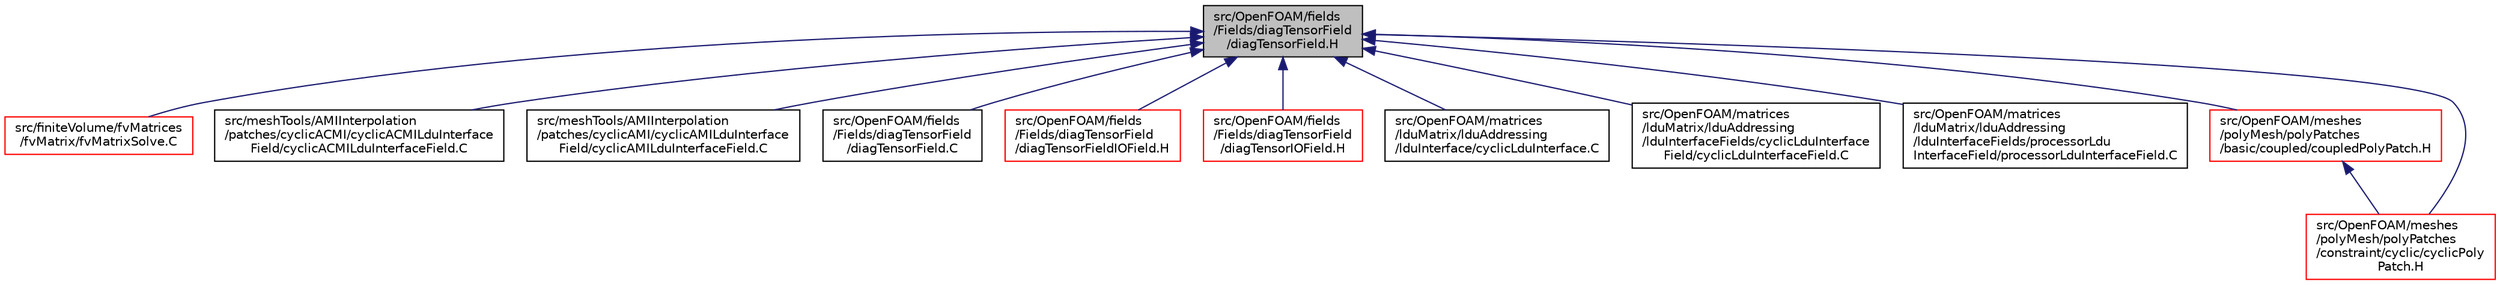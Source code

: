 digraph "src/OpenFOAM/fields/Fields/diagTensorField/diagTensorField.H"
{
  bgcolor="transparent";
  edge [fontname="Helvetica",fontsize="10",labelfontname="Helvetica",labelfontsize="10"];
  node [fontname="Helvetica",fontsize="10",shape=record];
  Node1 [label="src/OpenFOAM/fields\l/Fields/diagTensorField\l/diagTensorField.H",height=0.2,width=0.4,color="black", fillcolor="grey75", style="filled", fontcolor="black"];
  Node1 -> Node2 [dir="back",color="midnightblue",fontsize="10",style="solid",fontname="Helvetica"];
  Node2 [label="src/finiteVolume/fvMatrices\l/fvMatrix/fvMatrixSolve.C",height=0.2,width=0.4,color="red",URL="$a05788.html"];
  Node1 -> Node3 [dir="back",color="midnightblue",fontsize="10",style="solid",fontname="Helvetica"];
  Node3 [label="src/meshTools/AMIInterpolation\l/patches/cyclicACMI/cyclicACMILduInterface\lField/cyclicACMILduInterfaceField.C",height=0.2,width=0.4,color="black",URL="$a07191.html"];
  Node1 -> Node4 [dir="back",color="midnightblue",fontsize="10",style="solid",fontname="Helvetica"];
  Node4 [label="src/meshTools/AMIInterpolation\l/patches/cyclicAMI/cyclicAMILduInterface\lField/cyclicAMILduInterfaceField.C",height=0.2,width=0.4,color="black",URL="$a07205.html"];
  Node1 -> Node5 [dir="back",color="midnightblue",fontsize="10",style="solid",fontname="Helvetica"];
  Node5 [label="src/OpenFOAM/fields\l/Fields/diagTensorField\l/diagTensorField.C",height=0.2,width=0.4,color="black",URL="$a07931.html",tooltip="Specialisation of Field<T> for diagTensor. "];
  Node1 -> Node6 [dir="back",color="midnightblue",fontsize="10",style="solid",fontname="Helvetica"];
  Node6 [label="src/OpenFOAM/fields\l/Fields/diagTensorField\l/diagTensorFieldIOField.H",height=0.2,width=0.4,color="red",URL="$a07934.html"];
  Node1 -> Node7 [dir="back",color="midnightblue",fontsize="10",style="solid",fontname="Helvetica"];
  Node7 [label="src/OpenFOAM/fields\l/Fields/diagTensorField\l/diagTensorIOField.H",height=0.2,width=0.4,color="red",URL="$a07936.html"];
  Node1 -> Node8 [dir="back",color="midnightblue",fontsize="10",style="solid",fontname="Helvetica"];
  Node8 [label="src/OpenFOAM/matrices\l/lduMatrix/lduAddressing\l/lduInterface/cyclicLduInterface.C",height=0.2,width=0.4,color="black",URL="$a08262.html"];
  Node1 -> Node9 [dir="back",color="midnightblue",fontsize="10",style="solid",fontname="Helvetica"];
  Node9 [label="src/OpenFOAM/matrices\l/lduMatrix/lduAddressing\l/lduInterfaceFields/cyclicLduInterface\lField/cyclicLduInterfaceField.C",height=0.2,width=0.4,color="black",URL="$a08270.html"];
  Node1 -> Node10 [dir="back",color="midnightblue",fontsize="10",style="solid",fontname="Helvetica"];
  Node10 [label="src/OpenFOAM/matrices\l/lduMatrix/lduAddressing\l/lduInterfaceFields/processorLdu\lInterfaceField/processorLduInterfaceField.C",height=0.2,width=0.4,color="black",URL="$a08275.html"];
  Node1 -> Node11 [dir="back",color="midnightblue",fontsize="10",style="solid",fontname="Helvetica"];
  Node11 [label="src/OpenFOAM/meshes\l/polyMesh/polyPatches\l/basic/coupled/coupledPolyPatch.H",height=0.2,width=0.4,color="red",URL="$a08646.html"];
  Node11 -> Node12 [dir="back",color="midnightblue",fontsize="10",style="solid",fontname="Helvetica"];
  Node12 [label="src/OpenFOAM/meshes\l/polyMesh/polyPatches\l/constraint/cyclic/cyclicPoly\lPatch.H",height=0.2,width=0.4,color="red",URL="$a08650.html"];
  Node1 -> Node12 [dir="back",color="midnightblue",fontsize="10",style="solid",fontname="Helvetica"];
}
